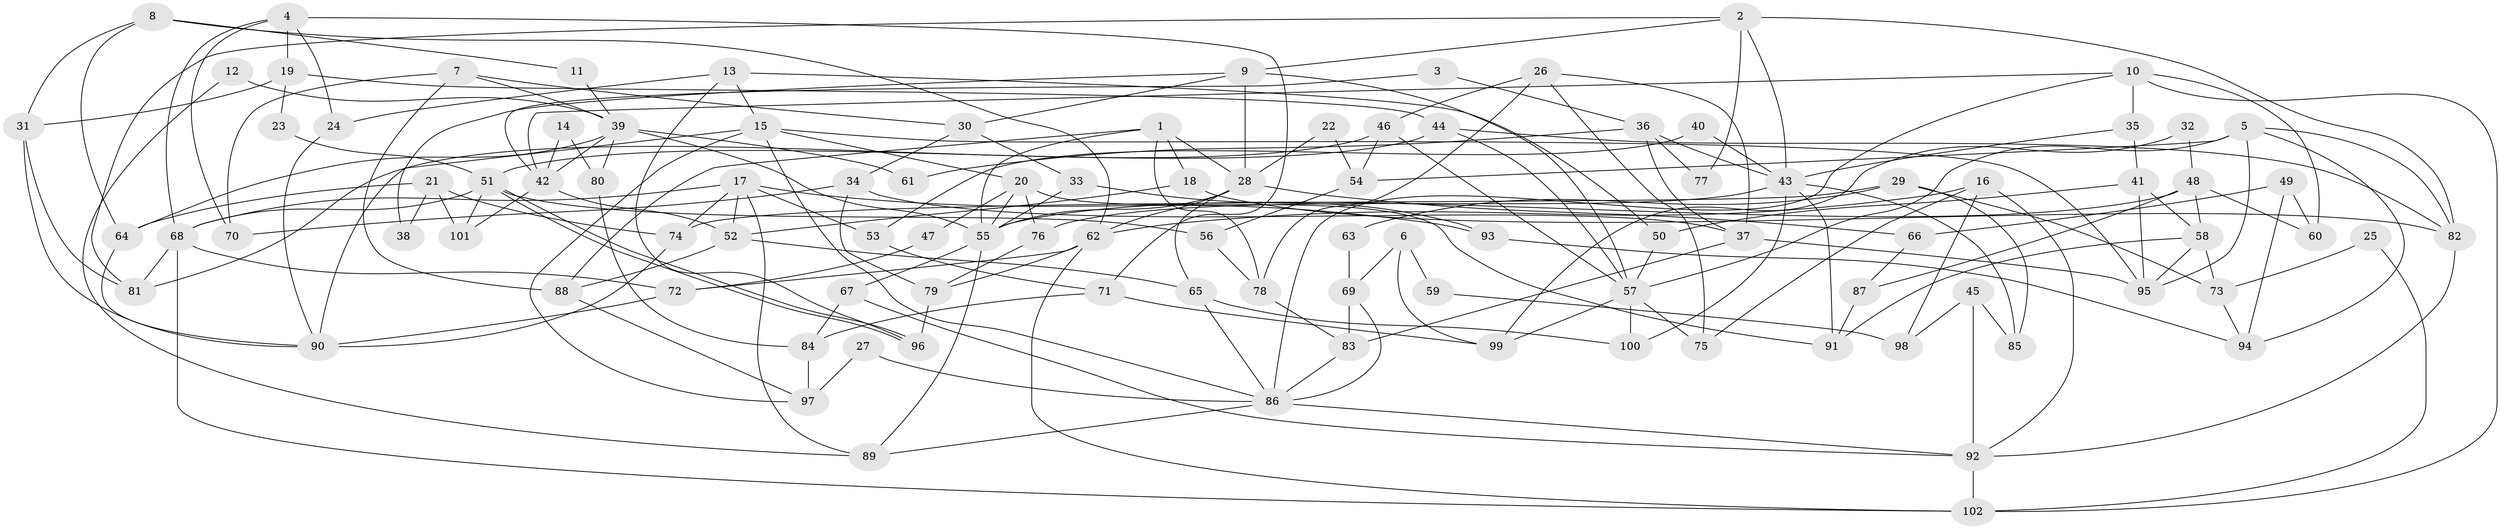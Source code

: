 // Generated by graph-tools (version 1.1) at 2025/26/03/09/25 03:26:15]
// undirected, 102 vertices, 204 edges
graph export_dot {
graph [start="1"]
  node [color=gray90,style=filled];
  1;
  2;
  3;
  4;
  5;
  6;
  7;
  8;
  9;
  10;
  11;
  12;
  13;
  14;
  15;
  16;
  17;
  18;
  19;
  20;
  21;
  22;
  23;
  24;
  25;
  26;
  27;
  28;
  29;
  30;
  31;
  32;
  33;
  34;
  35;
  36;
  37;
  38;
  39;
  40;
  41;
  42;
  43;
  44;
  45;
  46;
  47;
  48;
  49;
  50;
  51;
  52;
  53;
  54;
  55;
  56;
  57;
  58;
  59;
  60;
  61;
  62;
  63;
  64;
  65;
  66;
  67;
  68;
  69;
  70;
  71;
  72;
  73;
  74;
  75;
  76;
  77;
  78;
  79;
  80;
  81;
  82;
  83;
  84;
  85;
  86;
  87;
  88;
  89;
  90;
  91;
  92;
  93;
  94;
  95;
  96;
  97;
  98;
  99;
  100;
  101;
  102;
  1 -- 18;
  1 -- 78;
  1 -- 28;
  1 -- 55;
  1 -- 88;
  2 -- 82;
  2 -- 43;
  2 -- 9;
  2 -- 77;
  2 -- 81;
  3 -- 42;
  3 -- 36;
  4 -- 24;
  4 -- 68;
  4 -- 19;
  4 -- 70;
  4 -- 71;
  5 -- 57;
  5 -- 95;
  5 -- 54;
  5 -- 82;
  5 -- 94;
  6 -- 69;
  6 -- 99;
  6 -- 59;
  7 -- 70;
  7 -- 88;
  7 -- 30;
  7 -- 39;
  8 -- 64;
  8 -- 62;
  8 -- 11;
  8 -- 31;
  9 -- 28;
  9 -- 30;
  9 -- 38;
  9 -- 57;
  10 -- 86;
  10 -- 35;
  10 -- 42;
  10 -- 60;
  10 -- 102;
  11 -- 39;
  12 -- 39;
  12 -- 89;
  13 -- 96;
  13 -- 15;
  13 -- 24;
  13 -- 50;
  14 -- 42;
  14 -- 80;
  15 -- 90;
  15 -- 95;
  15 -- 20;
  15 -- 86;
  15 -- 97;
  16 -- 62;
  16 -- 92;
  16 -- 75;
  16 -- 98;
  17 -- 68;
  17 -- 89;
  17 -- 52;
  17 -- 53;
  17 -- 74;
  17 -- 93;
  18 -- 52;
  18 -- 82;
  19 -- 31;
  19 -- 23;
  19 -- 44;
  20 -- 55;
  20 -- 47;
  20 -- 76;
  20 -- 91;
  21 -- 64;
  21 -- 101;
  21 -- 38;
  21 -- 74;
  22 -- 54;
  22 -- 28;
  23 -- 51;
  24 -- 90;
  25 -- 102;
  25 -- 73;
  26 -- 46;
  26 -- 75;
  26 -- 37;
  26 -- 78;
  27 -- 97;
  27 -- 86;
  28 -- 65;
  28 -- 55;
  28 -- 62;
  28 -- 66;
  29 -- 73;
  29 -- 74;
  29 -- 63;
  29 -- 85;
  30 -- 33;
  30 -- 34;
  31 -- 90;
  31 -- 81;
  32 -- 48;
  32 -- 99;
  33 -- 55;
  33 -- 93;
  34 -- 37;
  34 -- 70;
  34 -- 79;
  35 -- 43;
  35 -- 41;
  36 -- 43;
  36 -- 37;
  36 -- 61;
  36 -- 77;
  37 -- 83;
  37 -- 95;
  39 -- 55;
  39 -- 42;
  39 -- 61;
  39 -- 64;
  39 -- 80;
  40 -- 43;
  40 -- 53;
  41 -- 50;
  41 -- 58;
  41 -- 95;
  42 -- 52;
  42 -- 101;
  43 -- 91;
  43 -- 76;
  43 -- 85;
  43 -- 100;
  44 -- 82;
  44 -- 51;
  44 -- 57;
  45 -- 92;
  45 -- 85;
  45 -- 98;
  46 -- 81;
  46 -- 57;
  46 -- 54;
  47 -- 72;
  48 -- 55;
  48 -- 87;
  48 -- 58;
  48 -- 60;
  49 -- 94;
  49 -- 60;
  49 -- 66;
  50 -- 57;
  51 -- 96;
  51 -- 96;
  51 -- 56;
  51 -- 68;
  51 -- 101;
  52 -- 65;
  52 -- 88;
  53 -- 71;
  54 -- 56;
  55 -- 67;
  55 -- 89;
  56 -- 78;
  57 -- 75;
  57 -- 99;
  57 -- 100;
  58 -- 95;
  58 -- 73;
  58 -- 91;
  59 -- 98;
  62 -- 102;
  62 -- 72;
  62 -- 79;
  63 -- 69;
  64 -- 90;
  65 -- 100;
  65 -- 86;
  66 -- 87;
  67 -- 92;
  67 -- 84;
  68 -- 81;
  68 -- 72;
  68 -- 102;
  69 -- 83;
  69 -- 86;
  71 -- 84;
  71 -- 99;
  72 -- 90;
  73 -- 94;
  74 -- 90;
  76 -- 79;
  78 -- 83;
  79 -- 96;
  80 -- 84;
  82 -- 92;
  83 -- 86;
  84 -- 97;
  86 -- 89;
  86 -- 92;
  87 -- 91;
  88 -- 97;
  92 -- 102;
  93 -- 94;
}
